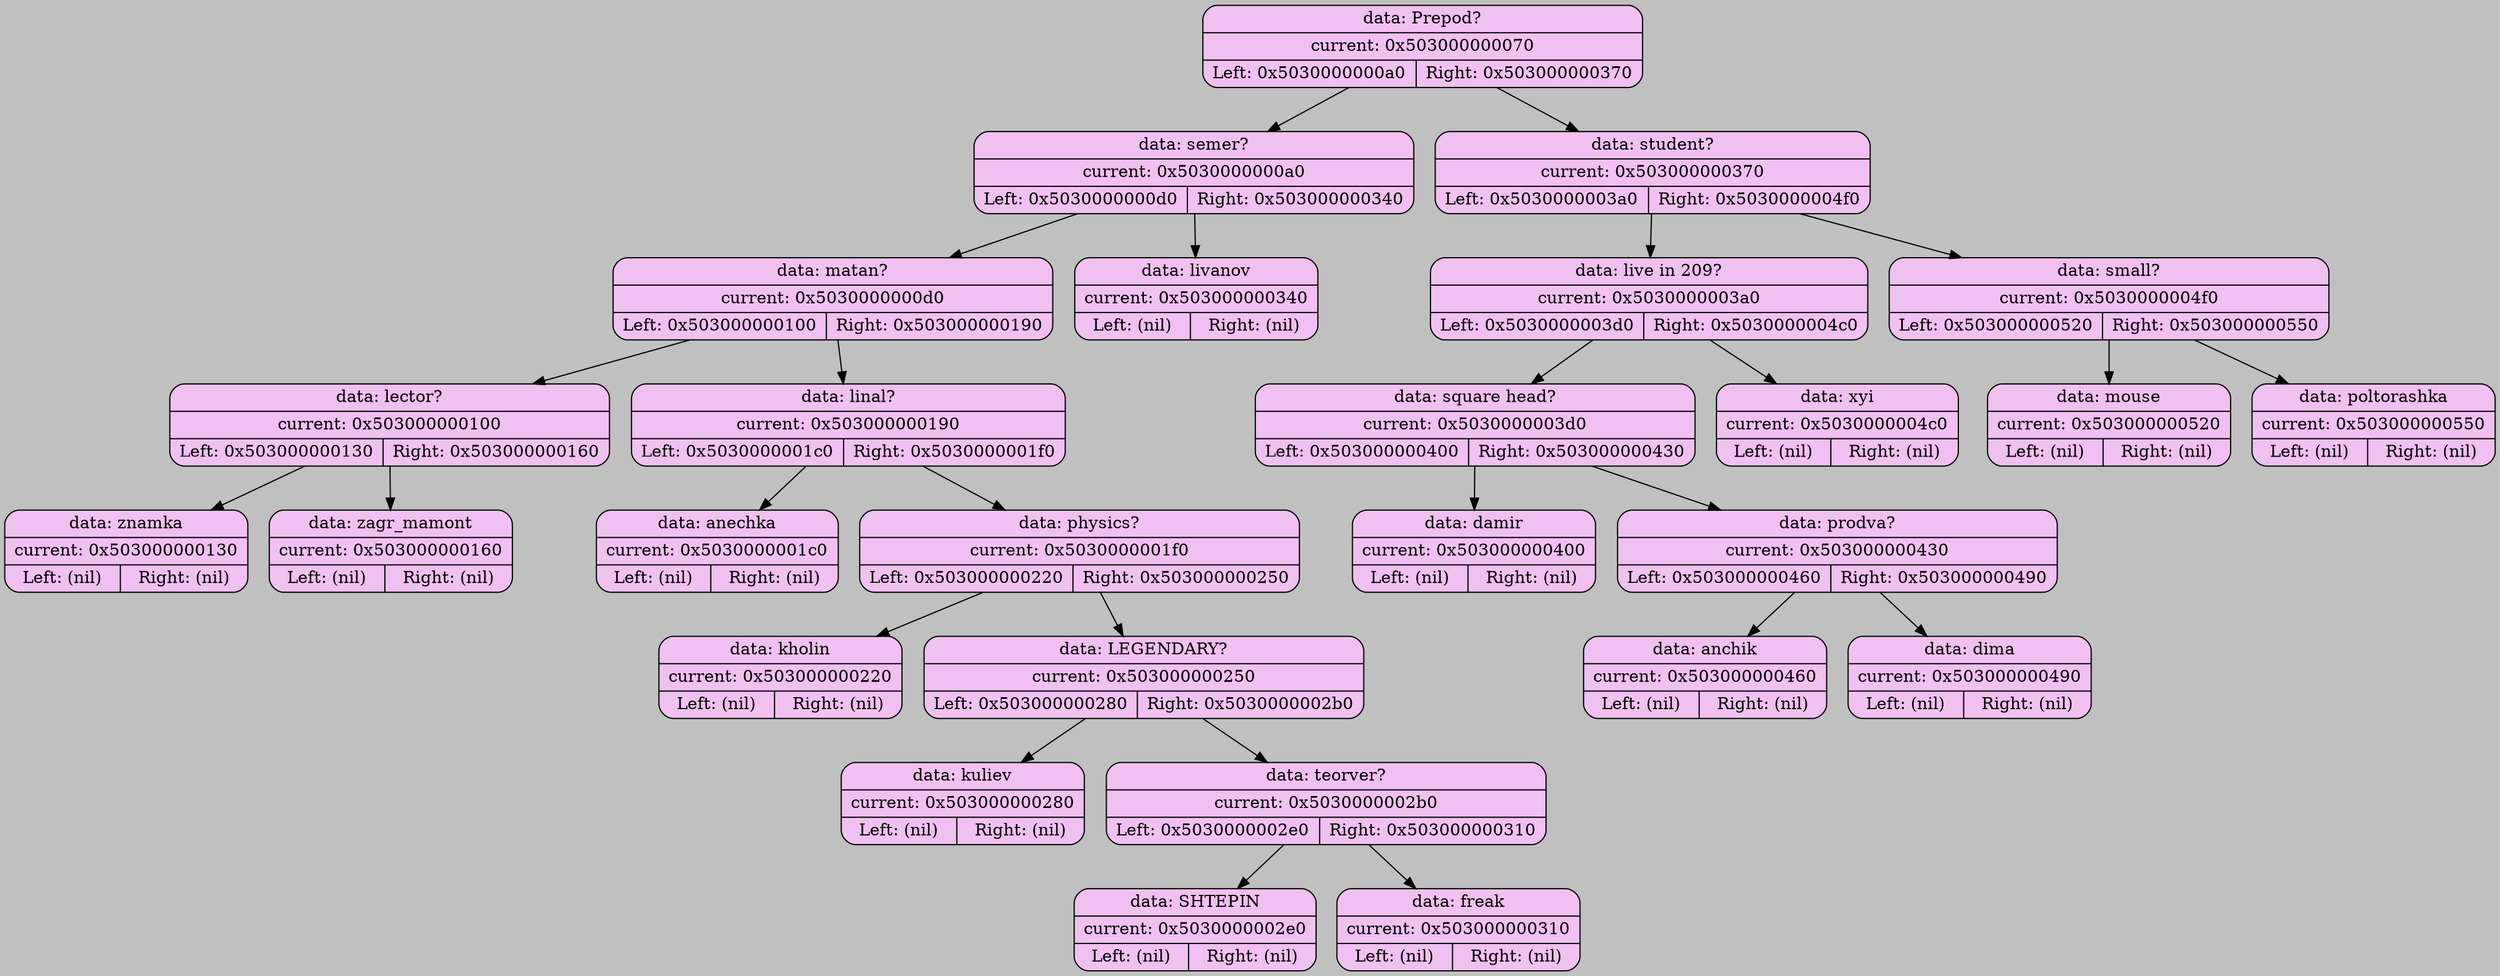digraph BinaryTree {
    bgcolor="#C0C0C0";

    node [shape=record];
    "0x503000000070" [shape=Mrecord, style=filled; fillcolor="#F0C0F0"; label="{data: Prepod? | current: 0x503000000070 | { Left: 0x5030000000a0 | Right: 0x503000000370 }}"];
    "0x503000000070" -> "0x5030000000a0";
    "0x5030000000a0" [shape=Mrecord, style=filled; fillcolor="#F0C0F0"; label="{data: semer? | current: 0x5030000000a0 | { Left: 0x5030000000d0 | Right: 0x503000000340 }}"];
    "0x5030000000a0" -> "0x5030000000d0";
    "0x5030000000d0" [shape=Mrecord, style=filled; fillcolor="#F0C0F0"; label="{data: matan? | current: 0x5030000000d0 | { Left: 0x503000000100 | Right: 0x503000000190 }}"];
    "0x5030000000d0" -> "0x503000000100";
    "0x503000000100" [shape=Mrecord, style=filled; fillcolor="#F0C0F0"; label="{data: lector? | current: 0x503000000100 | { Left: 0x503000000130 | Right: 0x503000000160 }}"];
    "0x503000000100" -> "0x503000000130";
    "0x503000000130" [shape=Mrecord, style=filled; fillcolor="#F0C0F0"; label="{data: znamka | current: 0x503000000130 | { Left: (nil) | Right: (nil) }}"];
    "0x503000000100" -> "0x503000000160";
    "0x503000000160" [shape=Mrecord, style=filled; fillcolor="#F0C0F0"; label="{data: zagr_mamont | current: 0x503000000160 | { Left: (nil) | Right: (nil) }}"];
    "0x5030000000d0" -> "0x503000000190";
    "0x503000000190" [shape=Mrecord, style=filled; fillcolor="#F0C0F0"; label="{data: linal? | current: 0x503000000190 | { Left: 0x5030000001c0 | Right: 0x5030000001f0 }}"];
    "0x503000000190" -> "0x5030000001c0";
    "0x5030000001c0" [shape=Mrecord, style=filled; fillcolor="#F0C0F0"; label="{data: anechka | current: 0x5030000001c0 | { Left: (nil) | Right: (nil) }}"];
    "0x503000000190" -> "0x5030000001f0";
    "0x5030000001f0" [shape=Mrecord, style=filled; fillcolor="#F0C0F0"; label="{data: physics? | current: 0x5030000001f0 | { Left: 0x503000000220 | Right: 0x503000000250 }}"];
    "0x5030000001f0" -> "0x503000000220";
    "0x503000000220" [shape=Mrecord, style=filled; fillcolor="#F0C0F0"; label="{data: kholin | current: 0x503000000220 | { Left: (nil) | Right: (nil) }}"];
    "0x5030000001f0" -> "0x503000000250";
    "0x503000000250" [shape=Mrecord, style=filled; fillcolor="#F0C0F0"; label="{data: LEGENDARY? | current: 0x503000000250 | { Left: 0x503000000280 | Right: 0x5030000002b0 }}"];
    "0x503000000250" -> "0x503000000280";
    "0x503000000280" [shape=Mrecord, style=filled; fillcolor="#F0C0F0"; label="{data: kuliev | current: 0x503000000280 | { Left: (nil) | Right: (nil) }}"];
    "0x503000000250" -> "0x5030000002b0";
    "0x5030000002b0" [shape=Mrecord, style=filled; fillcolor="#F0C0F0"; label="{data: teorver? | current: 0x5030000002b0 | { Left: 0x5030000002e0 | Right: 0x503000000310 }}"];
    "0x5030000002b0" -> "0x5030000002e0";
    "0x5030000002e0" [shape=Mrecord, style=filled; fillcolor="#F0C0F0"; label="{data: SHTEPIN | current: 0x5030000002e0 | { Left: (nil) | Right: (nil) }}"];
    "0x5030000002b0" -> "0x503000000310";
    "0x503000000310" [shape=Mrecord, style=filled; fillcolor="#F0C0F0"; label="{data: freak | current: 0x503000000310 | { Left: (nil) | Right: (nil) }}"];
    "0x5030000000a0" -> "0x503000000340";
    "0x503000000340" [shape=Mrecord, style=filled; fillcolor="#F0C0F0"; label="{data: livanov | current: 0x503000000340 | { Left: (nil) | Right: (nil) }}"];
    "0x503000000070" -> "0x503000000370";
    "0x503000000370" [shape=Mrecord, style=filled; fillcolor="#F0C0F0"; label="{data: student? | current: 0x503000000370 | { Left: 0x5030000003a0 | Right: 0x5030000004f0 }}"];
    "0x503000000370" -> "0x5030000003a0";
    "0x5030000003a0" [shape=Mrecord, style=filled; fillcolor="#F0C0F0"; label="{data: live in 209? | current: 0x5030000003a0 | { Left: 0x5030000003d0 | Right: 0x5030000004c0 }}"];
    "0x5030000003a0" -> "0x5030000003d0";
    "0x5030000003d0" [shape=Mrecord, style=filled; fillcolor="#F0C0F0"; label="{data: square head? | current: 0x5030000003d0 | { Left: 0x503000000400 | Right: 0x503000000430 }}"];
    "0x5030000003d0" -> "0x503000000400";
    "0x503000000400" [shape=Mrecord, style=filled; fillcolor="#F0C0F0"; label="{data: damir | current: 0x503000000400 | { Left: (nil) | Right: (nil) }}"];
    "0x5030000003d0" -> "0x503000000430";
    "0x503000000430" [shape=Mrecord, style=filled; fillcolor="#F0C0F0"; label="{data: prodva? | current: 0x503000000430 | { Left: 0x503000000460 | Right: 0x503000000490 }}"];
    "0x503000000430" -> "0x503000000460";
    "0x503000000460" [shape=Mrecord, style=filled; fillcolor="#F0C0F0"; label="{data: anchik | current: 0x503000000460 | { Left: (nil) | Right: (nil) }}"];
    "0x503000000430" -> "0x503000000490";
    "0x503000000490" [shape=Mrecord, style=filled; fillcolor="#F0C0F0"; label="{data: dima | current: 0x503000000490 | { Left: (nil) | Right: (nil) }}"];
    "0x5030000003a0" -> "0x5030000004c0";
    "0x5030000004c0" [shape=Mrecord, style=filled; fillcolor="#F0C0F0"; label="{data: xyi | current: 0x5030000004c0 | { Left: (nil) | Right: (nil) }}"];
    "0x503000000370" -> "0x5030000004f0";
    "0x5030000004f0" [shape=Mrecord, style=filled; fillcolor="#F0C0F0"; label="{data: small? | current: 0x5030000004f0 | { Left: 0x503000000520 | Right: 0x503000000550 }}"];
    "0x5030000004f0" -> "0x503000000520";
    "0x503000000520" [shape=Mrecord, style=filled; fillcolor="#F0C0F0"; label="{data: mouse | current: 0x503000000520 | { Left: (nil) | Right: (nil) }}"];
    "0x5030000004f0" -> "0x503000000550";
    "0x503000000550" [shape=Mrecord, style=filled; fillcolor="#F0C0F0"; label="{data: poltorashka | current: 0x503000000550 | { Left: (nil) | Right: (nil) }}"];
}
